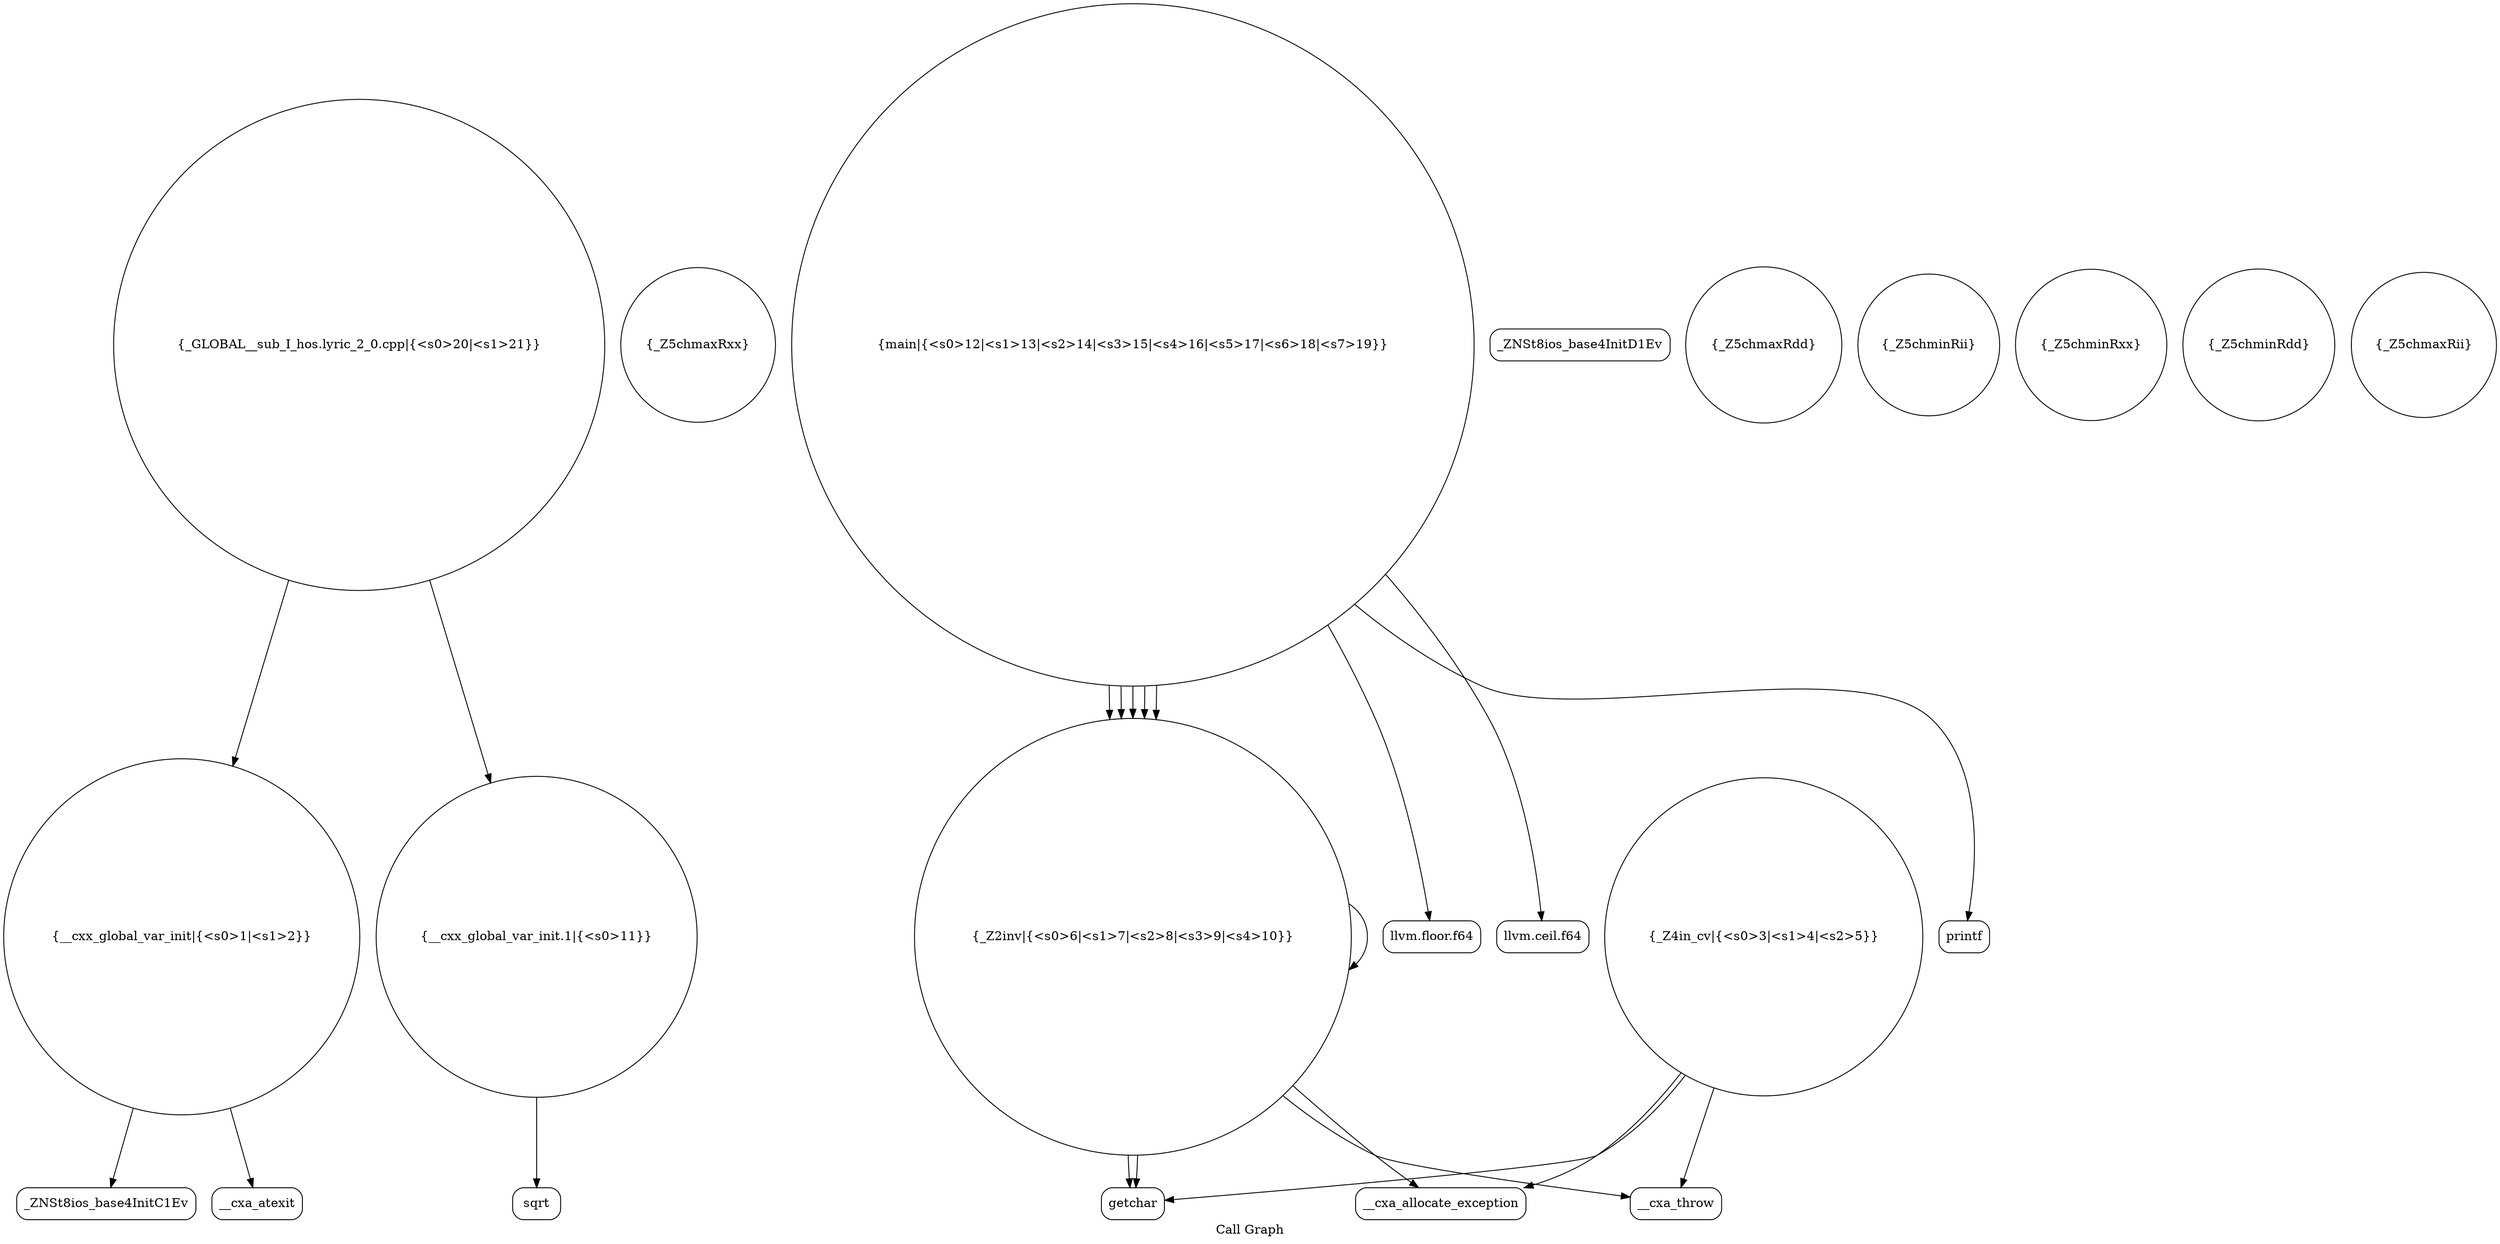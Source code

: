 digraph "Call Graph" {
	label="Call Graph";

	Node0x55ff04bceec0 [shape=record,shape=circle,label="{__cxx_global_var_init|{<s0>1|<s1>2}}"];
	Node0x55ff04bceec0:s0 -> Node0x55ff04bcf350[color=black];
	Node0x55ff04bceec0:s1 -> Node0x55ff04bcf450[color=black];
	Node0x55ff04bcf650 [shape=record,shape=circle,label="{_Z5chmaxRxx}"];
	Node0x55ff04bcf9d0 [shape=record,shape=circle,label="{_Z2inv|{<s0>6|<s1>7|<s2>8|<s3>9|<s4>10}}"];
	Node0x55ff04bcf9d0:s0 -> Node0x55ff04bcf850[color=black];
	Node0x55ff04bcf9d0:s1 -> Node0x55ff04bcf9d0[color=black];
	Node0x55ff04bcf9d0:s2 -> Node0x55ff04bcf8d0[color=black];
	Node0x55ff04bcf9d0:s3 -> Node0x55ff04bcf950[color=black];
	Node0x55ff04bcf9d0:s4 -> Node0x55ff04bcf850[color=black];
	Node0x55ff04bcfd50 [shape=record,shape=circle,label="{_GLOBAL__sub_I_hos.lyric_2_0.cpp|{<s0>20|<s1>21}}"];
	Node0x55ff04bcfd50:s0 -> Node0x55ff04bceec0[color=black];
	Node0x55ff04bcfd50:s1 -> Node0x55ff04bcfa50[color=black];
	Node0x55ff04bcf3d0 [shape=record,shape=Mrecord,label="{_ZNSt8ios_base4InitD1Ev}"];
	Node0x55ff04bcf750 [shape=record,shape=circle,label="{_Z5chmaxRdd}"];
	Node0x55ff04bcfad0 [shape=record,shape=Mrecord,label="{sqrt}"];
	Node0x55ff04bcf4d0 [shape=record,shape=circle,label="{_Z5chminRii}"];
	Node0x55ff04bcf850 [shape=record,shape=Mrecord,label="{getchar}"];
	Node0x55ff04bcfbd0 [shape=record,shape=Mrecord,label="{llvm.ceil.f64}"];
	Node0x55ff04bcf5d0 [shape=record,shape=circle,label="{_Z5chminRxx}"];
	Node0x55ff04bcf950 [shape=record,shape=Mrecord,label="{__cxa_throw}"];
	Node0x55ff04bcfcd0 [shape=record,shape=Mrecord,label="{printf}"];
	Node0x55ff04bcf350 [shape=record,shape=Mrecord,label="{_ZNSt8ios_base4InitC1Ev}"];
	Node0x55ff04bcf6d0 [shape=record,shape=circle,label="{_Z5chminRdd}"];
	Node0x55ff04bcfa50 [shape=record,shape=circle,label="{__cxx_global_var_init.1|{<s0>11}}"];
	Node0x55ff04bcfa50:s0 -> Node0x55ff04bcfad0[color=black];
	Node0x55ff04bcf450 [shape=record,shape=Mrecord,label="{__cxa_atexit}"];
	Node0x55ff04bcf7d0 [shape=record,shape=circle,label="{_Z4in_cv|{<s0>3|<s1>4|<s2>5}}"];
	Node0x55ff04bcf7d0:s0 -> Node0x55ff04bcf850[color=black];
	Node0x55ff04bcf7d0:s1 -> Node0x55ff04bcf8d0[color=black];
	Node0x55ff04bcf7d0:s2 -> Node0x55ff04bcf950[color=black];
	Node0x55ff04bcfb50 [shape=record,shape=circle,label="{main|{<s0>12|<s1>13|<s2>14|<s3>15|<s4>16|<s5>17|<s6>18|<s7>19}}"];
	Node0x55ff04bcfb50:s0 -> Node0x55ff04bcf9d0[color=black];
	Node0x55ff04bcfb50:s1 -> Node0x55ff04bcf9d0[color=black];
	Node0x55ff04bcfb50:s2 -> Node0x55ff04bcf9d0[color=black];
	Node0x55ff04bcfb50:s3 -> Node0x55ff04bcf9d0[color=black];
	Node0x55ff04bcfb50:s4 -> Node0x55ff04bcf9d0[color=black];
	Node0x55ff04bcfb50:s5 -> Node0x55ff04bcfbd0[color=black];
	Node0x55ff04bcfb50:s6 -> Node0x55ff04bcfc50[color=black];
	Node0x55ff04bcfb50:s7 -> Node0x55ff04bcfcd0[color=black];
	Node0x55ff04bcf550 [shape=record,shape=circle,label="{_Z5chmaxRii}"];
	Node0x55ff04bcf8d0 [shape=record,shape=Mrecord,label="{__cxa_allocate_exception}"];
	Node0x55ff04bcfc50 [shape=record,shape=Mrecord,label="{llvm.floor.f64}"];
}
